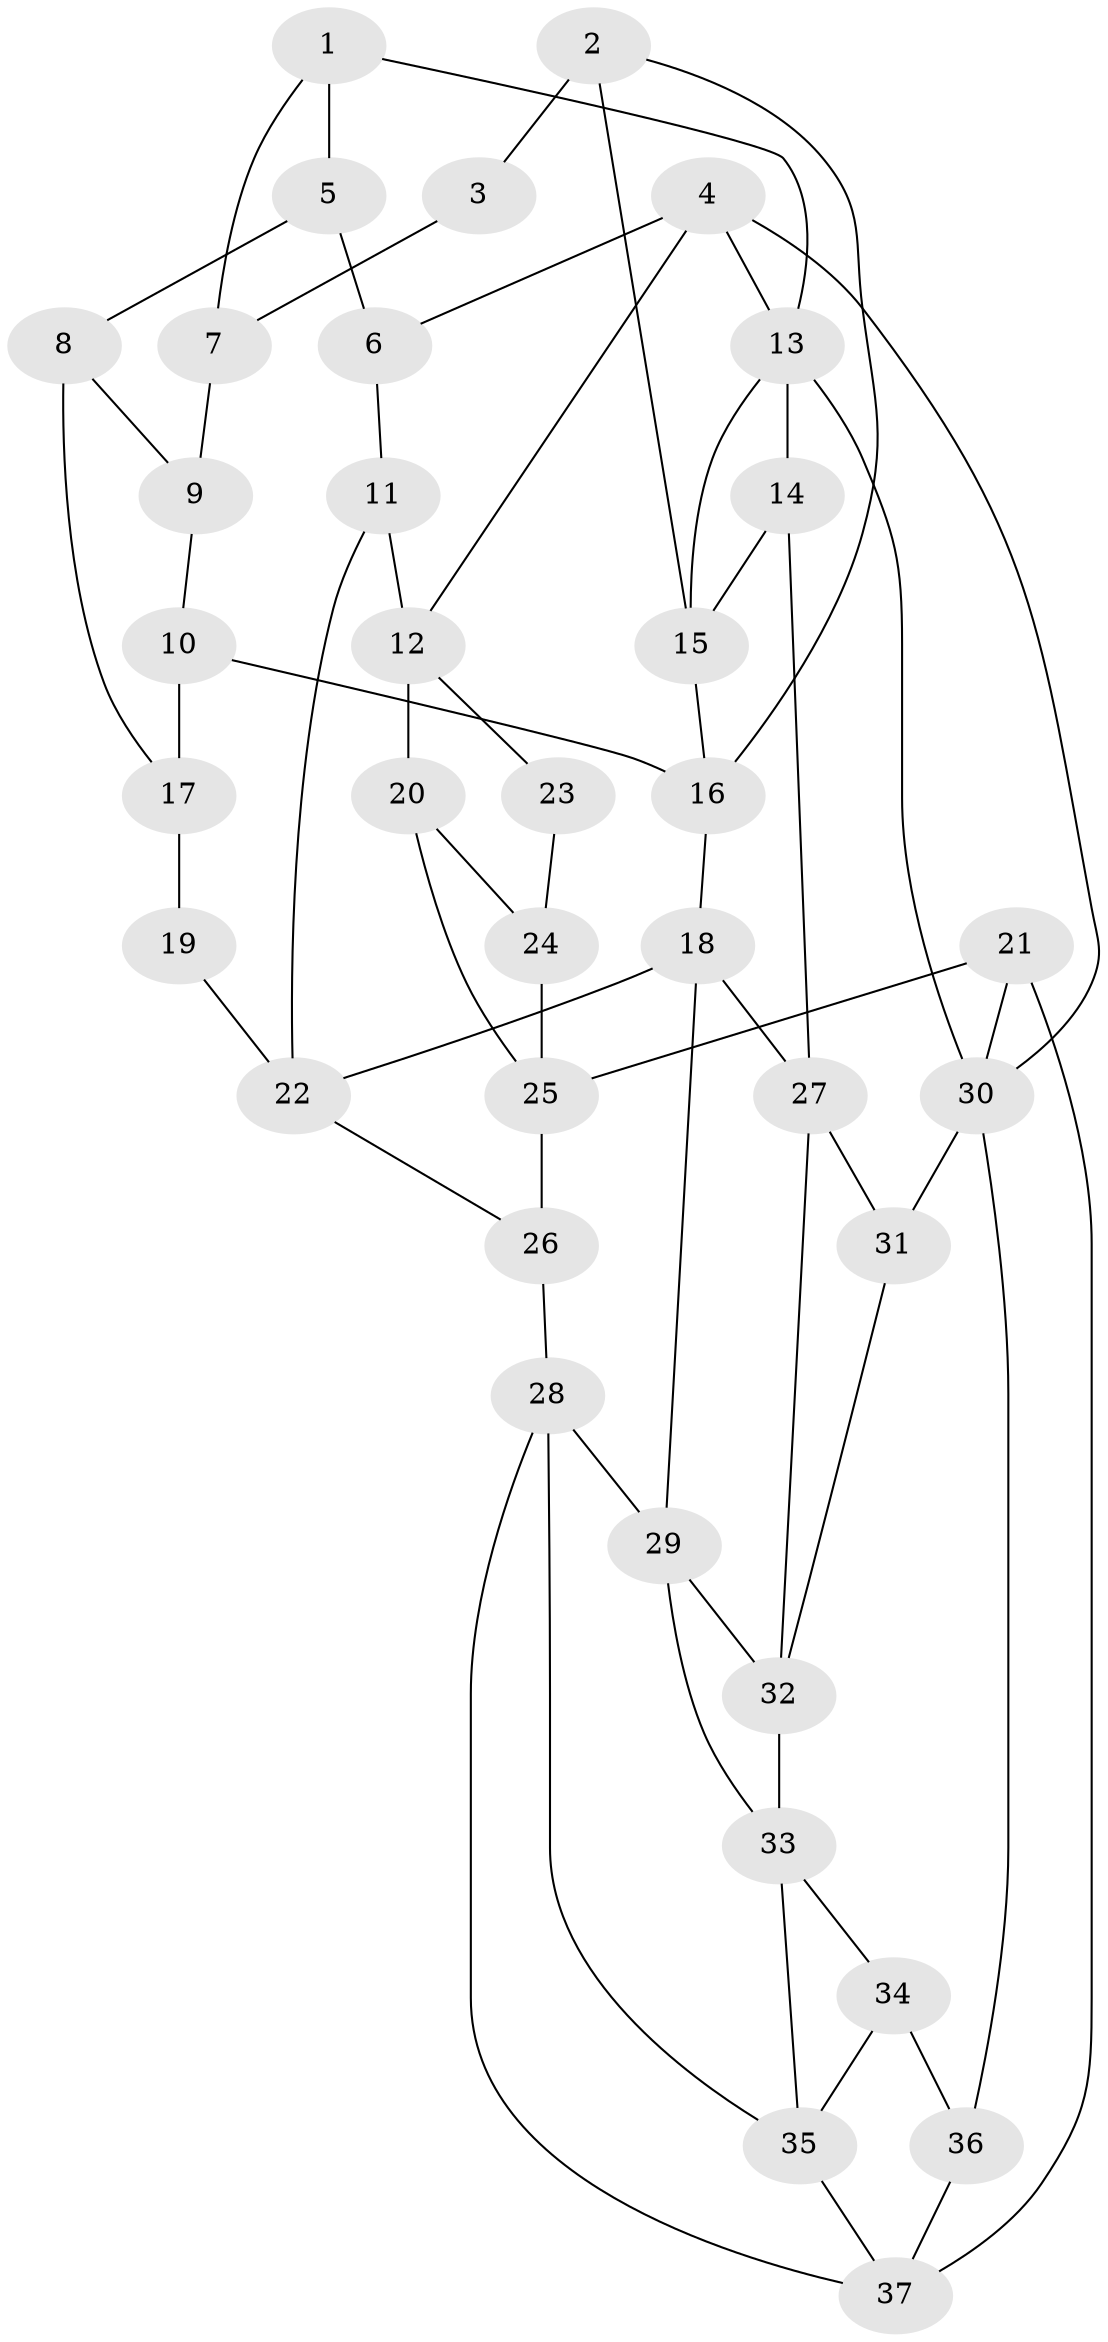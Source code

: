 // original degree distribution, {3: 0.05405405405405406, 5: 0.43243243243243246, 4: 0.24324324324324326, 6: 0.2702702702702703}
// Generated by graph-tools (version 1.1) at 2025/03/03/09/25 03:03:27]
// undirected, 37 vertices, 63 edges
graph export_dot {
graph [start="1"]
  node [color=gray90,style=filled];
  1;
  2;
  3;
  4;
  5;
  6;
  7;
  8;
  9;
  10;
  11;
  12;
  13;
  14;
  15;
  16;
  17;
  18;
  19;
  20;
  21;
  22;
  23;
  24;
  25;
  26;
  27;
  28;
  29;
  30;
  31;
  32;
  33;
  34;
  35;
  36;
  37;
  1 -- 5 [weight=1.0];
  1 -- 7 [weight=1.0];
  1 -- 13 [weight=1.0];
  2 -- 3 [weight=1.0];
  2 -- 15 [weight=1.0];
  2 -- 16 [weight=1.0];
  3 -- 7 [weight=1.0];
  4 -- 6 [weight=1.0];
  4 -- 12 [weight=1.0];
  4 -- 13 [weight=1.0];
  4 -- 30 [weight=1.0];
  5 -- 6 [weight=2.0];
  5 -- 8 [weight=1.0];
  6 -- 11 [weight=1.0];
  7 -- 9 [weight=2.0];
  8 -- 9 [weight=1.0];
  8 -- 17 [weight=1.0];
  9 -- 10 [weight=1.0];
  10 -- 16 [weight=1.0];
  10 -- 17 [weight=1.0];
  11 -- 12 [weight=2.0];
  11 -- 22 [weight=1.0];
  12 -- 20 [weight=2.0];
  12 -- 23 [weight=1.0];
  13 -- 14 [weight=1.0];
  13 -- 15 [weight=1.0];
  13 -- 30 [weight=1.0];
  14 -- 15 [weight=1.0];
  14 -- 27 [weight=1.0];
  15 -- 16 [weight=1.0];
  16 -- 18 [weight=1.0];
  17 -- 19 [weight=2.0];
  18 -- 22 [weight=1.0];
  18 -- 27 [weight=1.0];
  18 -- 29 [weight=1.0];
  19 -- 22 [weight=2.0];
  20 -- 24 [weight=1.0];
  20 -- 25 [weight=1.0];
  21 -- 25 [weight=1.0];
  21 -- 30 [weight=1.0];
  21 -- 37 [weight=1.0];
  22 -- 26 [weight=1.0];
  23 -- 24 [weight=1.0];
  24 -- 25 [weight=1.0];
  25 -- 26 [weight=1.0];
  26 -- 28 [weight=1.0];
  27 -- 31 [weight=1.0];
  27 -- 32 [weight=1.0];
  28 -- 29 [weight=1.0];
  28 -- 35 [weight=1.0];
  28 -- 37 [weight=1.0];
  29 -- 32 [weight=1.0];
  29 -- 33 [weight=1.0];
  30 -- 31 [weight=1.0];
  30 -- 36 [weight=2.0];
  31 -- 32 [weight=1.0];
  32 -- 33 [weight=1.0];
  33 -- 34 [weight=1.0];
  33 -- 35 [weight=1.0];
  34 -- 35 [weight=1.0];
  34 -- 36 [weight=1.0];
  35 -- 37 [weight=1.0];
  36 -- 37 [weight=1.0];
}
